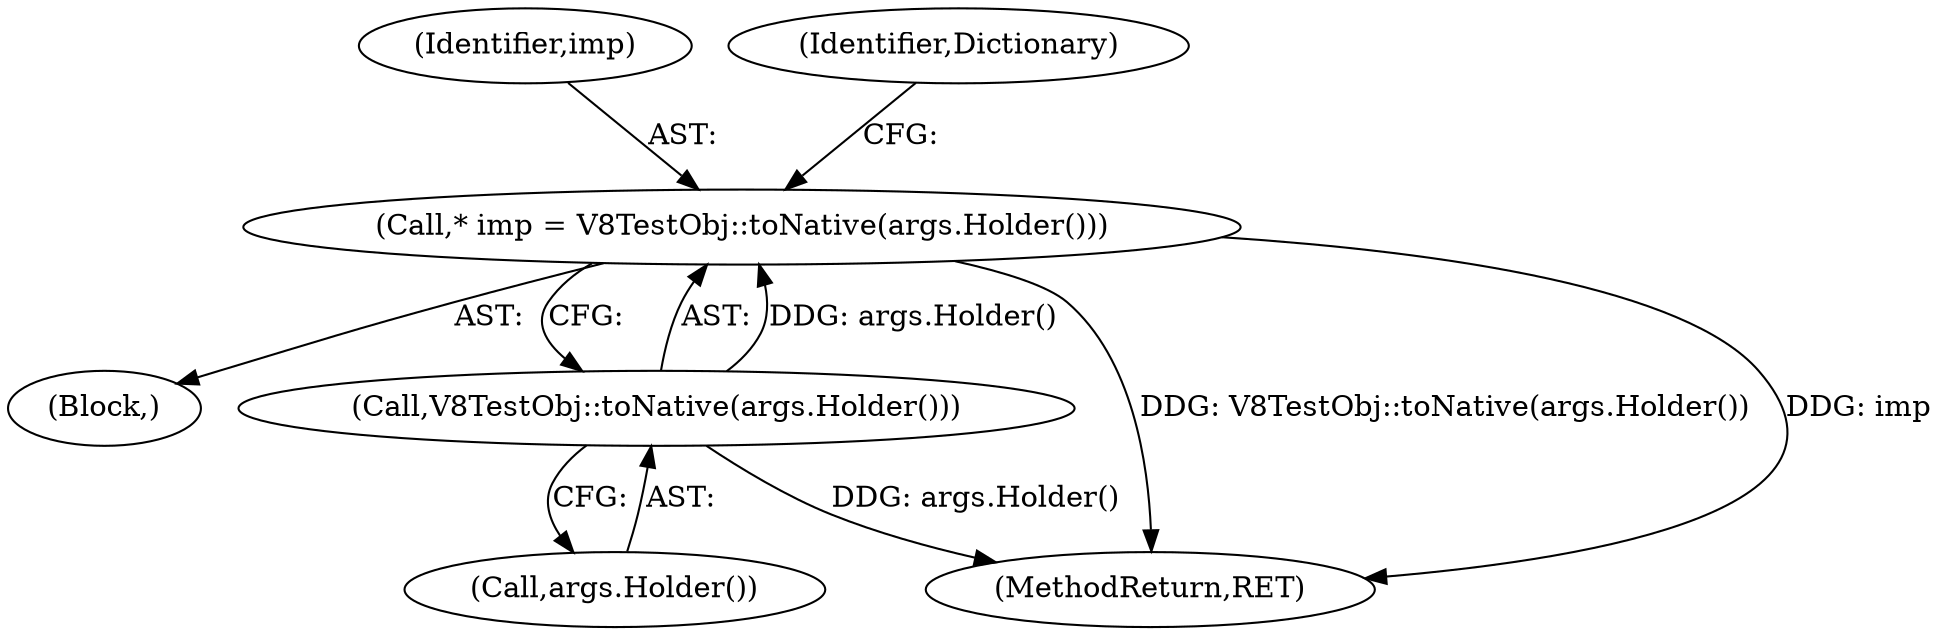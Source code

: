 digraph "0_Chrome_e9372a1bfd3588a80fcf49aa07321f0971dd6091_28@pointer" {
"1000112" [label="(Call,* imp = V8TestObj::toNative(args.Holder()))"];
"1000114" [label="(Call,V8TestObj::toNative(args.Holder()))"];
"1000102" [label="(Block,)"];
"1000114" [label="(Call,V8TestObj::toNative(args.Holder()))"];
"1000168" [label="(MethodReturn,RET)"];
"1000112" [label="(Call,* imp = V8TestObj::toNative(args.Holder()))"];
"1000113" [label="(Identifier,imp)"];
"1000117" [label="(Identifier,Dictionary)"];
"1000115" [label="(Call,args.Holder())"];
"1000112" -> "1000102"  [label="AST: "];
"1000112" -> "1000114"  [label="CFG: "];
"1000113" -> "1000112"  [label="AST: "];
"1000114" -> "1000112"  [label="AST: "];
"1000117" -> "1000112"  [label="CFG: "];
"1000112" -> "1000168"  [label="DDG: V8TestObj::toNative(args.Holder())"];
"1000112" -> "1000168"  [label="DDG: imp"];
"1000114" -> "1000112"  [label="DDG: args.Holder()"];
"1000114" -> "1000115"  [label="CFG: "];
"1000115" -> "1000114"  [label="AST: "];
"1000114" -> "1000168"  [label="DDG: args.Holder()"];
}
